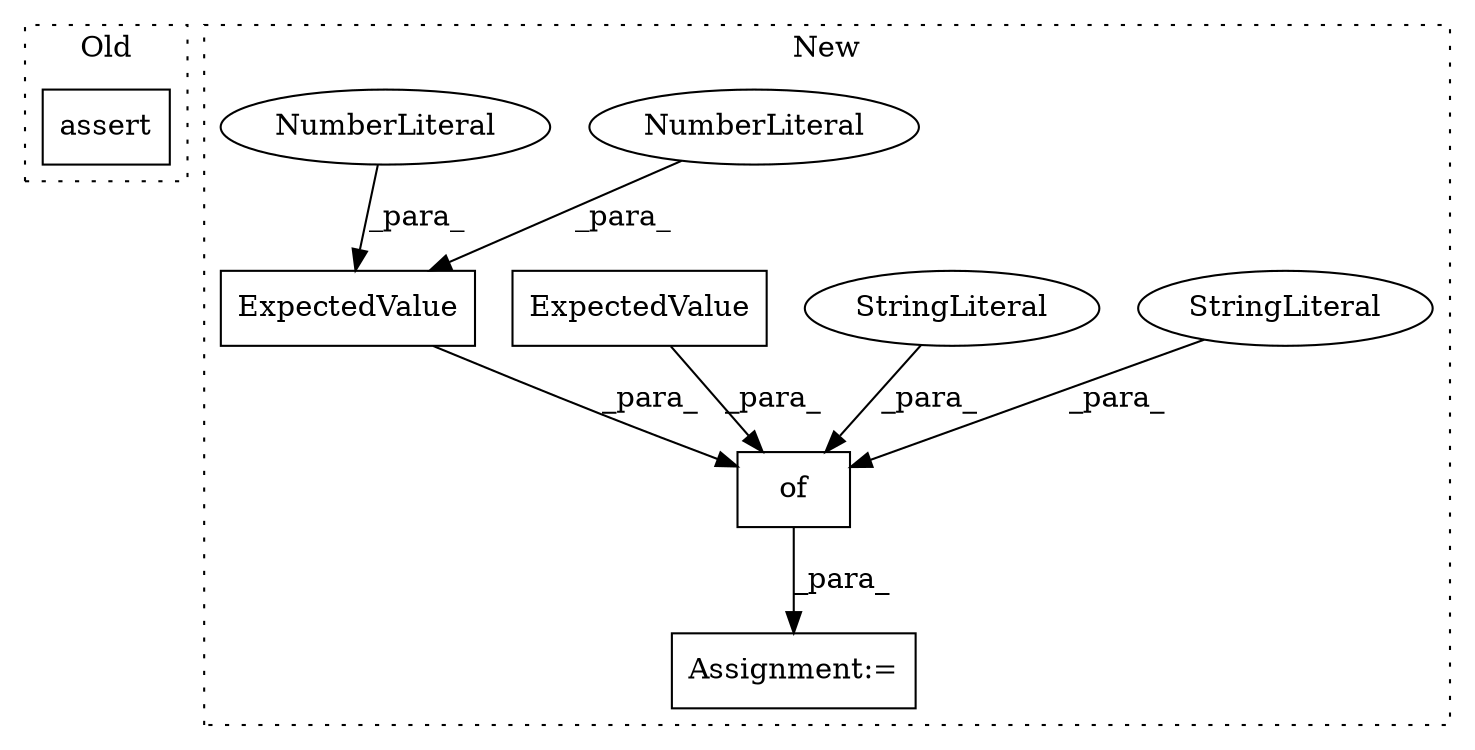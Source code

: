 digraph G {
subgraph cluster0 {
1 [label="assert" a="32" s="5772,5830" l="24,1" shape="box"];
label = "Old";
style="dotted";
}
subgraph cluster1 {
2 [label="ExpectedValue" a="32" s="5296,5325" l="14,1" shape="box"];
3 [label="NumberLiteral" a="34" s="5321" l="4" shape="ellipse"];
4 [label="Assignment:=" a="7" s="5274" l="1" shape="box"];
5 [label="of" a="32" s="5279,5497" l="3,1" shape="box"];
6 [label="StringLiteral" a="45" s="5282" l="13" shape="ellipse"];
7 [label="StringLiteral" a="45" s="5327" l="12" shape="ellipse"];
8 [label="ExpectedValue" a="32" s="5340,5365" l="14,1" shape="box"];
9 [label="NumberLiteral" a="34" s="5310" l="10" shape="ellipse"];
label = "New";
style="dotted";
}
2 -> 5 [label="_para_"];
3 -> 2 [label="_para_"];
5 -> 4 [label="_para_"];
6 -> 5 [label="_para_"];
7 -> 5 [label="_para_"];
8 -> 5 [label="_para_"];
9 -> 2 [label="_para_"];
}